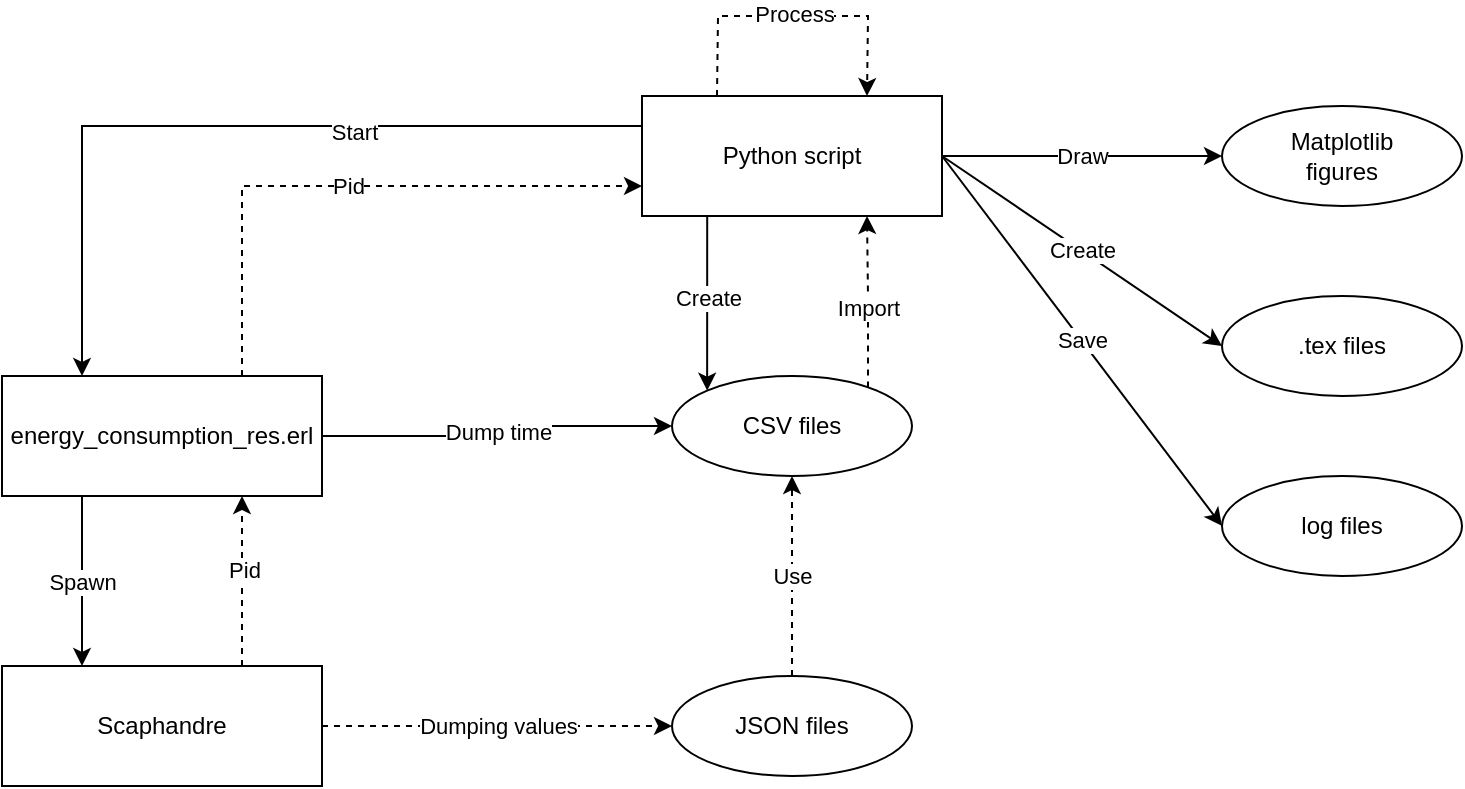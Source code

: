 <mxfile version="21.3.2" type="google">
  <diagram name="Page-1" id="T6mMH-j9m44-H2h8NCx6">
    <mxGraphModel grid="1" page="1" gridSize="10" guides="1" tooltips="1" connect="1" arrows="1" fold="1" pageScale="1" pageWidth="850" pageHeight="1100" math="0" shadow="0">
      <root>
        <mxCell id="0" />
        <mxCell id="1" parent="0" />
        <mxCell id="j_gq_GTQNbYdooQw-T-F-11" value="Dumping values" style="edgeStyle=orthogonalEdgeStyle;rounded=0;orthogonalLoop=1;jettySize=auto;html=1;dashed=1;" edge="1" parent="1" source="j_gq_GTQNbYdooQw-T-F-2" target="j_gq_GTQNbYdooQw-T-F-5">
          <mxGeometry relative="1" as="geometry" />
        </mxCell>
        <mxCell id="j_gq_GTQNbYdooQw-T-F-20" style="edgeStyle=orthogonalEdgeStyle;rounded=0;orthogonalLoop=1;jettySize=auto;html=1;exitX=0.75;exitY=0;exitDx=0;exitDy=0;entryX=0.75;entryY=1;entryDx=0;entryDy=0;dashed=1;" edge="1" parent="1" source="j_gq_GTQNbYdooQw-T-F-2" target="j_gq_GTQNbYdooQw-T-F-3">
          <mxGeometry relative="1" as="geometry" />
        </mxCell>
        <mxCell id="j_gq_GTQNbYdooQw-T-F-21" value="Pid" style="edgeLabel;html=1;align=center;verticalAlign=middle;resizable=0;points=[];" connectable="0" vertex="1" parent="j_gq_GTQNbYdooQw-T-F-20">
          <mxGeometry x="-0.147" y="-1" relative="1" as="geometry">
            <mxPoint y="-12" as="offset" />
          </mxGeometry>
        </mxCell>
        <mxCell id="j_gq_GTQNbYdooQw-T-F-2" value="Scaphandre" style="rounded=0;whiteSpace=wrap;html=1;" vertex="1" parent="1">
          <mxGeometry x="60" y="365" width="160" height="60" as="geometry" />
        </mxCell>
        <mxCell id="j_gq_GTQNbYdooQw-T-F-19" value="Spawn" style="edgeStyle=orthogonalEdgeStyle;rounded=0;orthogonalLoop=1;jettySize=auto;html=1;exitX=0.25;exitY=1;exitDx=0;exitDy=0;entryX=0.25;entryY=0;entryDx=0;entryDy=0;" edge="1" parent="1" source="j_gq_GTQNbYdooQw-T-F-3" target="j_gq_GTQNbYdooQw-T-F-2">
          <mxGeometry relative="1" as="geometry" />
        </mxCell>
        <mxCell id="j_gq_GTQNbYdooQw-T-F-26" value="Pid" style="edgeStyle=orthogonalEdgeStyle;rounded=0;orthogonalLoop=1;jettySize=auto;html=1;exitX=0.75;exitY=0;exitDx=0;exitDy=0;entryX=0;entryY=0.75;entryDx=0;entryDy=0;dashed=1;" edge="1" parent="1" source="j_gq_GTQNbYdooQw-T-F-3" target="j_gq_GTQNbYdooQw-T-F-4">
          <mxGeometry relative="1" as="geometry" />
        </mxCell>
        <mxCell id="VikrM7SdsqGOzXbGTh8X-6" value="Dump time" style="edgeStyle=orthogonalEdgeStyle;rounded=0;orthogonalLoop=1;jettySize=auto;html=1;exitX=1;exitY=0.5;exitDx=0;exitDy=0;entryX=0;entryY=0.5;entryDx=0;entryDy=0;" edge="1" parent="1" source="j_gq_GTQNbYdooQw-T-F-3" target="j_gq_GTQNbYdooQw-T-F-8">
          <mxGeometry relative="1" as="geometry" />
        </mxCell>
        <mxCell id="j_gq_GTQNbYdooQw-T-F-3" value="&lt;div&gt;energy_consumption_res.erl&lt;/div&gt;" style="rounded=0;whiteSpace=wrap;html=1;" vertex="1" parent="1">
          <mxGeometry x="60" y="220" width="160" height="60" as="geometry" />
        </mxCell>
        <mxCell id="j_gq_GTQNbYdooQw-T-F-22" style="edgeStyle=orthogonalEdgeStyle;rounded=0;orthogonalLoop=1;jettySize=auto;html=1;exitX=0;exitY=0.25;exitDx=0;exitDy=0;entryX=0.25;entryY=0;entryDx=0;entryDy=0;" edge="1" parent="1" source="j_gq_GTQNbYdooQw-T-F-4" target="j_gq_GTQNbYdooQw-T-F-3">
          <mxGeometry relative="1" as="geometry" />
        </mxCell>
        <mxCell id="j_gq_GTQNbYdooQw-T-F-27" value="Start" style="edgeLabel;html=1;align=center;verticalAlign=middle;resizable=0;points=[];" connectable="0" vertex="1" parent="j_gq_GTQNbYdooQw-T-F-22">
          <mxGeometry x="-0.289" y="3" relative="1" as="geometry">
            <mxPoint as="offset" />
          </mxGeometry>
        </mxCell>
        <mxCell id="j_gq_GTQNbYdooQw-T-F-4" value="Python script" style="rounded=0;whiteSpace=wrap;html=1;" vertex="1" parent="1">
          <mxGeometry x="380" y="80" width="150" height="60" as="geometry" />
        </mxCell>
        <mxCell id="j_gq_GTQNbYdooQw-T-F-16" value="Use" style="edgeStyle=orthogonalEdgeStyle;rounded=0;orthogonalLoop=1;jettySize=auto;html=1;exitX=0.5;exitY=0;exitDx=0;exitDy=0;entryX=0.5;entryY=1;entryDx=0;entryDy=0;dashed=1;" edge="1" parent="1" source="j_gq_GTQNbYdooQw-T-F-5" target="j_gq_GTQNbYdooQw-T-F-8">
          <mxGeometry relative="1" as="geometry" />
        </mxCell>
        <mxCell id="j_gq_GTQNbYdooQw-T-F-5" value="JSON files" style="ellipse;whiteSpace=wrap;html=1;" vertex="1" parent="1">
          <mxGeometry x="395" y="370" width="120" height="50" as="geometry" />
        </mxCell>
        <mxCell id="j_gq_GTQNbYdooQw-T-F-7" value="&lt;div&gt;Matplotlib&lt;/div&gt;&lt;div&gt;figures&lt;/div&gt;" style="ellipse;whiteSpace=wrap;html=1;" vertex="1" parent="1">
          <mxGeometry x="670" y="85" width="120" height="50" as="geometry" />
        </mxCell>
        <mxCell id="VikrM7SdsqGOzXbGTh8X-9" value="Import" style="edgeStyle=orthogonalEdgeStyle;rounded=0;orthogonalLoop=1;jettySize=auto;html=1;exitX=1;exitY=0;exitDx=0;exitDy=0;entryX=0.75;entryY=1;entryDx=0;entryDy=0;dashed=1;" edge="1" parent="1" source="j_gq_GTQNbYdooQw-T-F-8" target="j_gq_GTQNbYdooQw-T-F-28">
          <mxGeometry relative="1" as="geometry">
            <Array as="points">
              <mxPoint x="493" y="227" />
              <mxPoint x="493" y="180" />
            </Array>
          </mxGeometry>
        </mxCell>
        <mxCell id="j_gq_GTQNbYdooQw-T-F-8" value="CSV files" style="ellipse;whiteSpace=wrap;html=1;" vertex="1" parent="1">
          <mxGeometry x="395" y="220" width="120" height="50" as="geometry" />
        </mxCell>
        <mxCell id="VikrM7SdsqGOzXbGTh8X-8" value="Create" style="edgeStyle=orthogonalEdgeStyle;rounded=0;orthogonalLoop=1;jettySize=auto;html=1;exitX=0.25;exitY=1;exitDx=0;exitDy=0;entryX=0;entryY=0;entryDx=0;entryDy=0;" edge="1" parent="1" source="j_gq_GTQNbYdooQw-T-F-28" target="j_gq_GTQNbYdooQw-T-F-8">
          <mxGeometry relative="1" as="geometry">
            <Array as="points">
              <mxPoint x="413" y="140" />
            </Array>
          </mxGeometry>
        </mxCell>
        <mxCell id="VikrM7SdsqGOzXbGTh8X-10" value="Draw" style="edgeStyle=orthogonalEdgeStyle;rounded=0;orthogonalLoop=1;jettySize=auto;html=1;exitX=1;exitY=0.5;exitDx=0;exitDy=0;entryX=0;entryY=0.5;entryDx=0;entryDy=0;" edge="1" parent="1" source="j_gq_GTQNbYdooQw-T-F-28" target="j_gq_GTQNbYdooQw-T-F-7">
          <mxGeometry relative="1" as="geometry" />
        </mxCell>
        <mxCell id="VikrM7SdsqGOzXbGTh8X-11" value="Create" style="rounded=0;orthogonalLoop=1;jettySize=auto;html=1;exitX=1;exitY=0.5;exitDx=0;exitDy=0;entryX=0;entryY=0.5;entryDx=0;entryDy=0;" edge="1" parent="1" source="j_gq_GTQNbYdooQw-T-F-28" target="j_gq_GTQNbYdooQw-T-F-30">
          <mxGeometry relative="1" as="geometry" />
        </mxCell>
        <mxCell id="lx344P9QHugMY1OVV0oo-3" value="Save" style="rounded=0;orthogonalLoop=1;jettySize=auto;html=1;exitX=1;exitY=0.5;exitDx=0;exitDy=0;entryX=0;entryY=0.5;entryDx=0;entryDy=0;" edge="1" parent="1" source="j_gq_GTQNbYdooQw-T-F-28" target="lx344P9QHugMY1OVV0oo-1">
          <mxGeometry relative="1" as="geometry" />
        </mxCell>
        <mxCell id="j_gq_GTQNbYdooQw-T-F-28" value="Python script" style="rounded=0;whiteSpace=wrap;html=1;" vertex="1" parent="1">
          <mxGeometry x="380" y="80" width="150" height="60" as="geometry" />
        </mxCell>
        <mxCell id="j_gq_GTQNbYdooQw-T-F-30" value=".tex files" style="ellipse;whiteSpace=wrap;html=1;" vertex="1" parent="1">
          <mxGeometry x="670" y="180" width="120" height="50" as="geometry" />
        </mxCell>
        <mxCell id="VikrM7SdsqGOzXbGTh8X-4" value="" style="endArrow=classic;html=1;rounded=0;exitX=0.25;exitY=0;exitDx=0;exitDy=0;entryX=0.75;entryY=0;entryDx=0;entryDy=0;dashed=1;" edge="1" parent="1" source="j_gq_GTQNbYdooQw-T-F-28" target="j_gq_GTQNbYdooQw-T-F-28">
          <mxGeometry width="50" height="50" relative="1" as="geometry">
            <mxPoint x="480" y="130" as="sourcePoint" />
            <mxPoint x="530" y="80" as="targetPoint" />
            <Array as="points">
              <mxPoint x="418" y="40" />
              <mxPoint x="493" y="40" />
            </Array>
          </mxGeometry>
        </mxCell>
        <mxCell id="VikrM7SdsqGOzXbGTh8X-5" value="Process" style="edgeLabel;html=1;align=center;verticalAlign=middle;resizable=0;points=[];" connectable="0" vertex="1" parent="VikrM7SdsqGOzXbGTh8X-4">
          <mxGeometry x="-0.144" y="1" relative="1" as="geometry">
            <mxPoint x="11" as="offset" />
          </mxGeometry>
        </mxCell>
        <mxCell id="lx344P9QHugMY1OVV0oo-1" value="log files" style="ellipse;whiteSpace=wrap;html=1;" vertex="1" parent="1">
          <mxGeometry x="670" y="270" width="120" height="50" as="geometry" />
        </mxCell>
      </root>
    </mxGraphModel>
  </diagram>
</mxfile>
